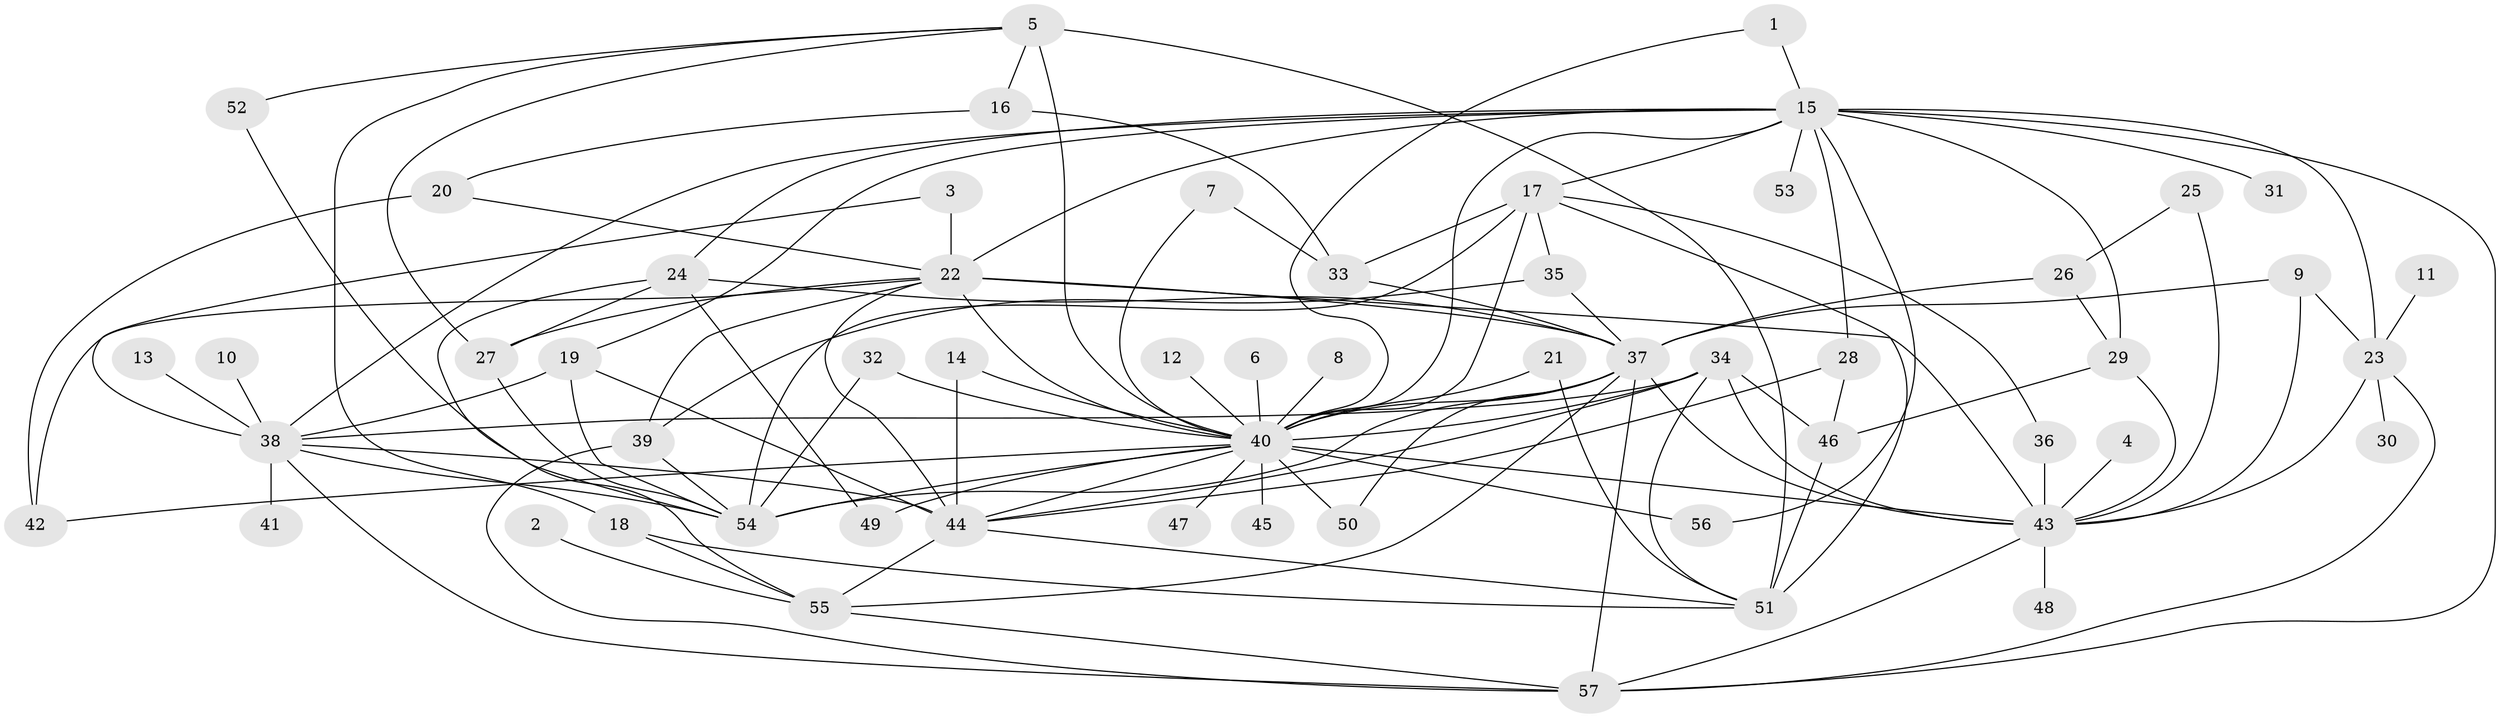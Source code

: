 // original degree distribution, {15: 0.013793103448275862, 29: 0.006896551724137931, 21: 0.006896551724137931, 1: 0.4206896551724138, 2: 0.1793103448275862, 8: 0.034482758620689655, 7: 0.027586206896551724, 4: 0.07586206896551724, 5: 0.05517241379310345, 3: 0.15172413793103448, 13: 0.006896551724137931, 10: 0.006896551724137931, 6: 0.013793103448275862}
// Generated by graph-tools (version 1.1) at 2025/36/03/04/25 23:36:47]
// undirected, 57 vertices, 118 edges
graph export_dot {
  node [color=gray90,style=filled];
  1;
  2;
  3;
  4;
  5;
  6;
  7;
  8;
  9;
  10;
  11;
  12;
  13;
  14;
  15;
  16;
  17;
  18;
  19;
  20;
  21;
  22;
  23;
  24;
  25;
  26;
  27;
  28;
  29;
  30;
  31;
  32;
  33;
  34;
  35;
  36;
  37;
  38;
  39;
  40;
  41;
  42;
  43;
  44;
  45;
  46;
  47;
  48;
  49;
  50;
  51;
  52;
  53;
  54;
  55;
  56;
  57;
  1 -- 15 [weight=1.0];
  1 -- 40 [weight=1.0];
  2 -- 55 [weight=1.0];
  3 -- 22 [weight=1.0];
  3 -- 38 [weight=1.0];
  4 -- 43 [weight=1.0];
  5 -- 16 [weight=1.0];
  5 -- 18 [weight=1.0];
  5 -- 27 [weight=1.0];
  5 -- 40 [weight=2.0];
  5 -- 51 [weight=2.0];
  5 -- 52 [weight=1.0];
  6 -- 40 [weight=1.0];
  7 -- 33 [weight=1.0];
  7 -- 40 [weight=1.0];
  8 -- 40 [weight=1.0];
  9 -- 23 [weight=1.0];
  9 -- 37 [weight=1.0];
  9 -- 43 [weight=1.0];
  10 -- 38 [weight=1.0];
  11 -- 23 [weight=1.0];
  12 -- 40 [weight=1.0];
  13 -- 38 [weight=1.0];
  14 -- 40 [weight=1.0];
  14 -- 44 [weight=1.0];
  15 -- 17 [weight=1.0];
  15 -- 19 [weight=1.0];
  15 -- 22 [weight=2.0];
  15 -- 23 [weight=1.0];
  15 -- 24 [weight=1.0];
  15 -- 28 [weight=1.0];
  15 -- 29 [weight=1.0];
  15 -- 31 [weight=1.0];
  15 -- 38 [weight=1.0];
  15 -- 40 [weight=1.0];
  15 -- 53 [weight=1.0];
  15 -- 56 [weight=1.0];
  15 -- 57 [weight=1.0];
  16 -- 20 [weight=1.0];
  16 -- 33 [weight=1.0];
  17 -- 33 [weight=1.0];
  17 -- 35 [weight=1.0];
  17 -- 36 [weight=1.0];
  17 -- 40 [weight=2.0];
  17 -- 51 [weight=2.0];
  17 -- 54 [weight=2.0];
  18 -- 51 [weight=1.0];
  18 -- 55 [weight=1.0];
  19 -- 38 [weight=1.0];
  19 -- 44 [weight=1.0];
  19 -- 54 [weight=1.0];
  20 -- 22 [weight=1.0];
  20 -- 42 [weight=1.0];
  21 -- 40 [weight=2.0];
  21 -- 51 [weight=1.0];
  22 -- 27 [weight=1.0];
  22 -- 37 [weight=2.0];
  22 -- 39 [weight=1.0];
  22 -- 40 [weight=1.0];
  22 -- 42 [weight=1.0];
  22 -- 43 [weight=1.0];
  22 -- 44 [weight=1.0];
  23 -- 30 [weight=1.0];
  23 -- 43 [weight=1.0];
  23 -- 57 [weight=1.0];
  24 -- 27 [weight=1.0];
  24 -- 37 [weight=1.0];
  24 -- 49 [weight=1.0];
  24 -- 55 [weight=1.0];
  25 -- 26 [weight=1.0];
  25 -- 43 [weight=1.0];
  26 -- 29 [weight=1.0];
  26 -- 37 [weight=1.0];
  27 -- 54 [weight=1.0];
  28 -- 44 [weight=1.0];
  28 -- 46 [weight=1.0];
  29 -- 43 [weight=1.0];
  29 -- 46 [weight=1.0];
  32 -- 40 [weight=1.0];
  32 -- 54 [weight=1.0];
  33 -- 37 [weight=1.0];
  34 -- 38 [weight=1.0];
  34 -- 40 [weight=1.0];
  34 -- 43 [weight=1.0];
  34 -- 44 [weight=1.0];
  34 -- 46 [weight=2.0];
  34 -- 51 [weight=1.0];
  35 -- 37 [weight=1.0];
  35 -- 39 [weight=1.0];
  36 -- 43 [weight=1.0];
  37 -- 40 [weight=1.0];
  37 -- 43 [weight=1.0];
  37 -- 50 [weight=1.0];
  37 -- 54 [weight=1.0];
  37 -- 55 [weight=1.0];
  37 -- 57 [weight=1.0];
  38 -- 41 [weight=1.0];
  38 -- 44 [weight=1.0];
  38 -- 54 [weight=2.0];
  38 -- 57 [weight=1.0];
  39 -- 54 [weight=1.0];
  39 -- 57 [weight=1.0];
  40 -- 42 [weight=1.0];
  40 -- 43 [weight=1.0];
  40 -- 44 [weight=1.0];
  40 -- 45 [weight=1.0];
  40 -- 47 [weight=1.0];
  40 -- 49 [weight=1.0];
  40 -- 50 [weight=1.0];
  40 -- 54 [weight=1.0];
  40 -- 56 [weight=2.0];
  43 -- 48 [weight=1.0];
  43 -- 57 [weight=1.0];
  44 -- 51 [weight=1.0];
  44 -- 55 [weight=1.0];
  46 -- 51 [weight=1.0];
  52 -- 54 [weight=1.0];
  55 -- 57 [weight=1.0];
}
